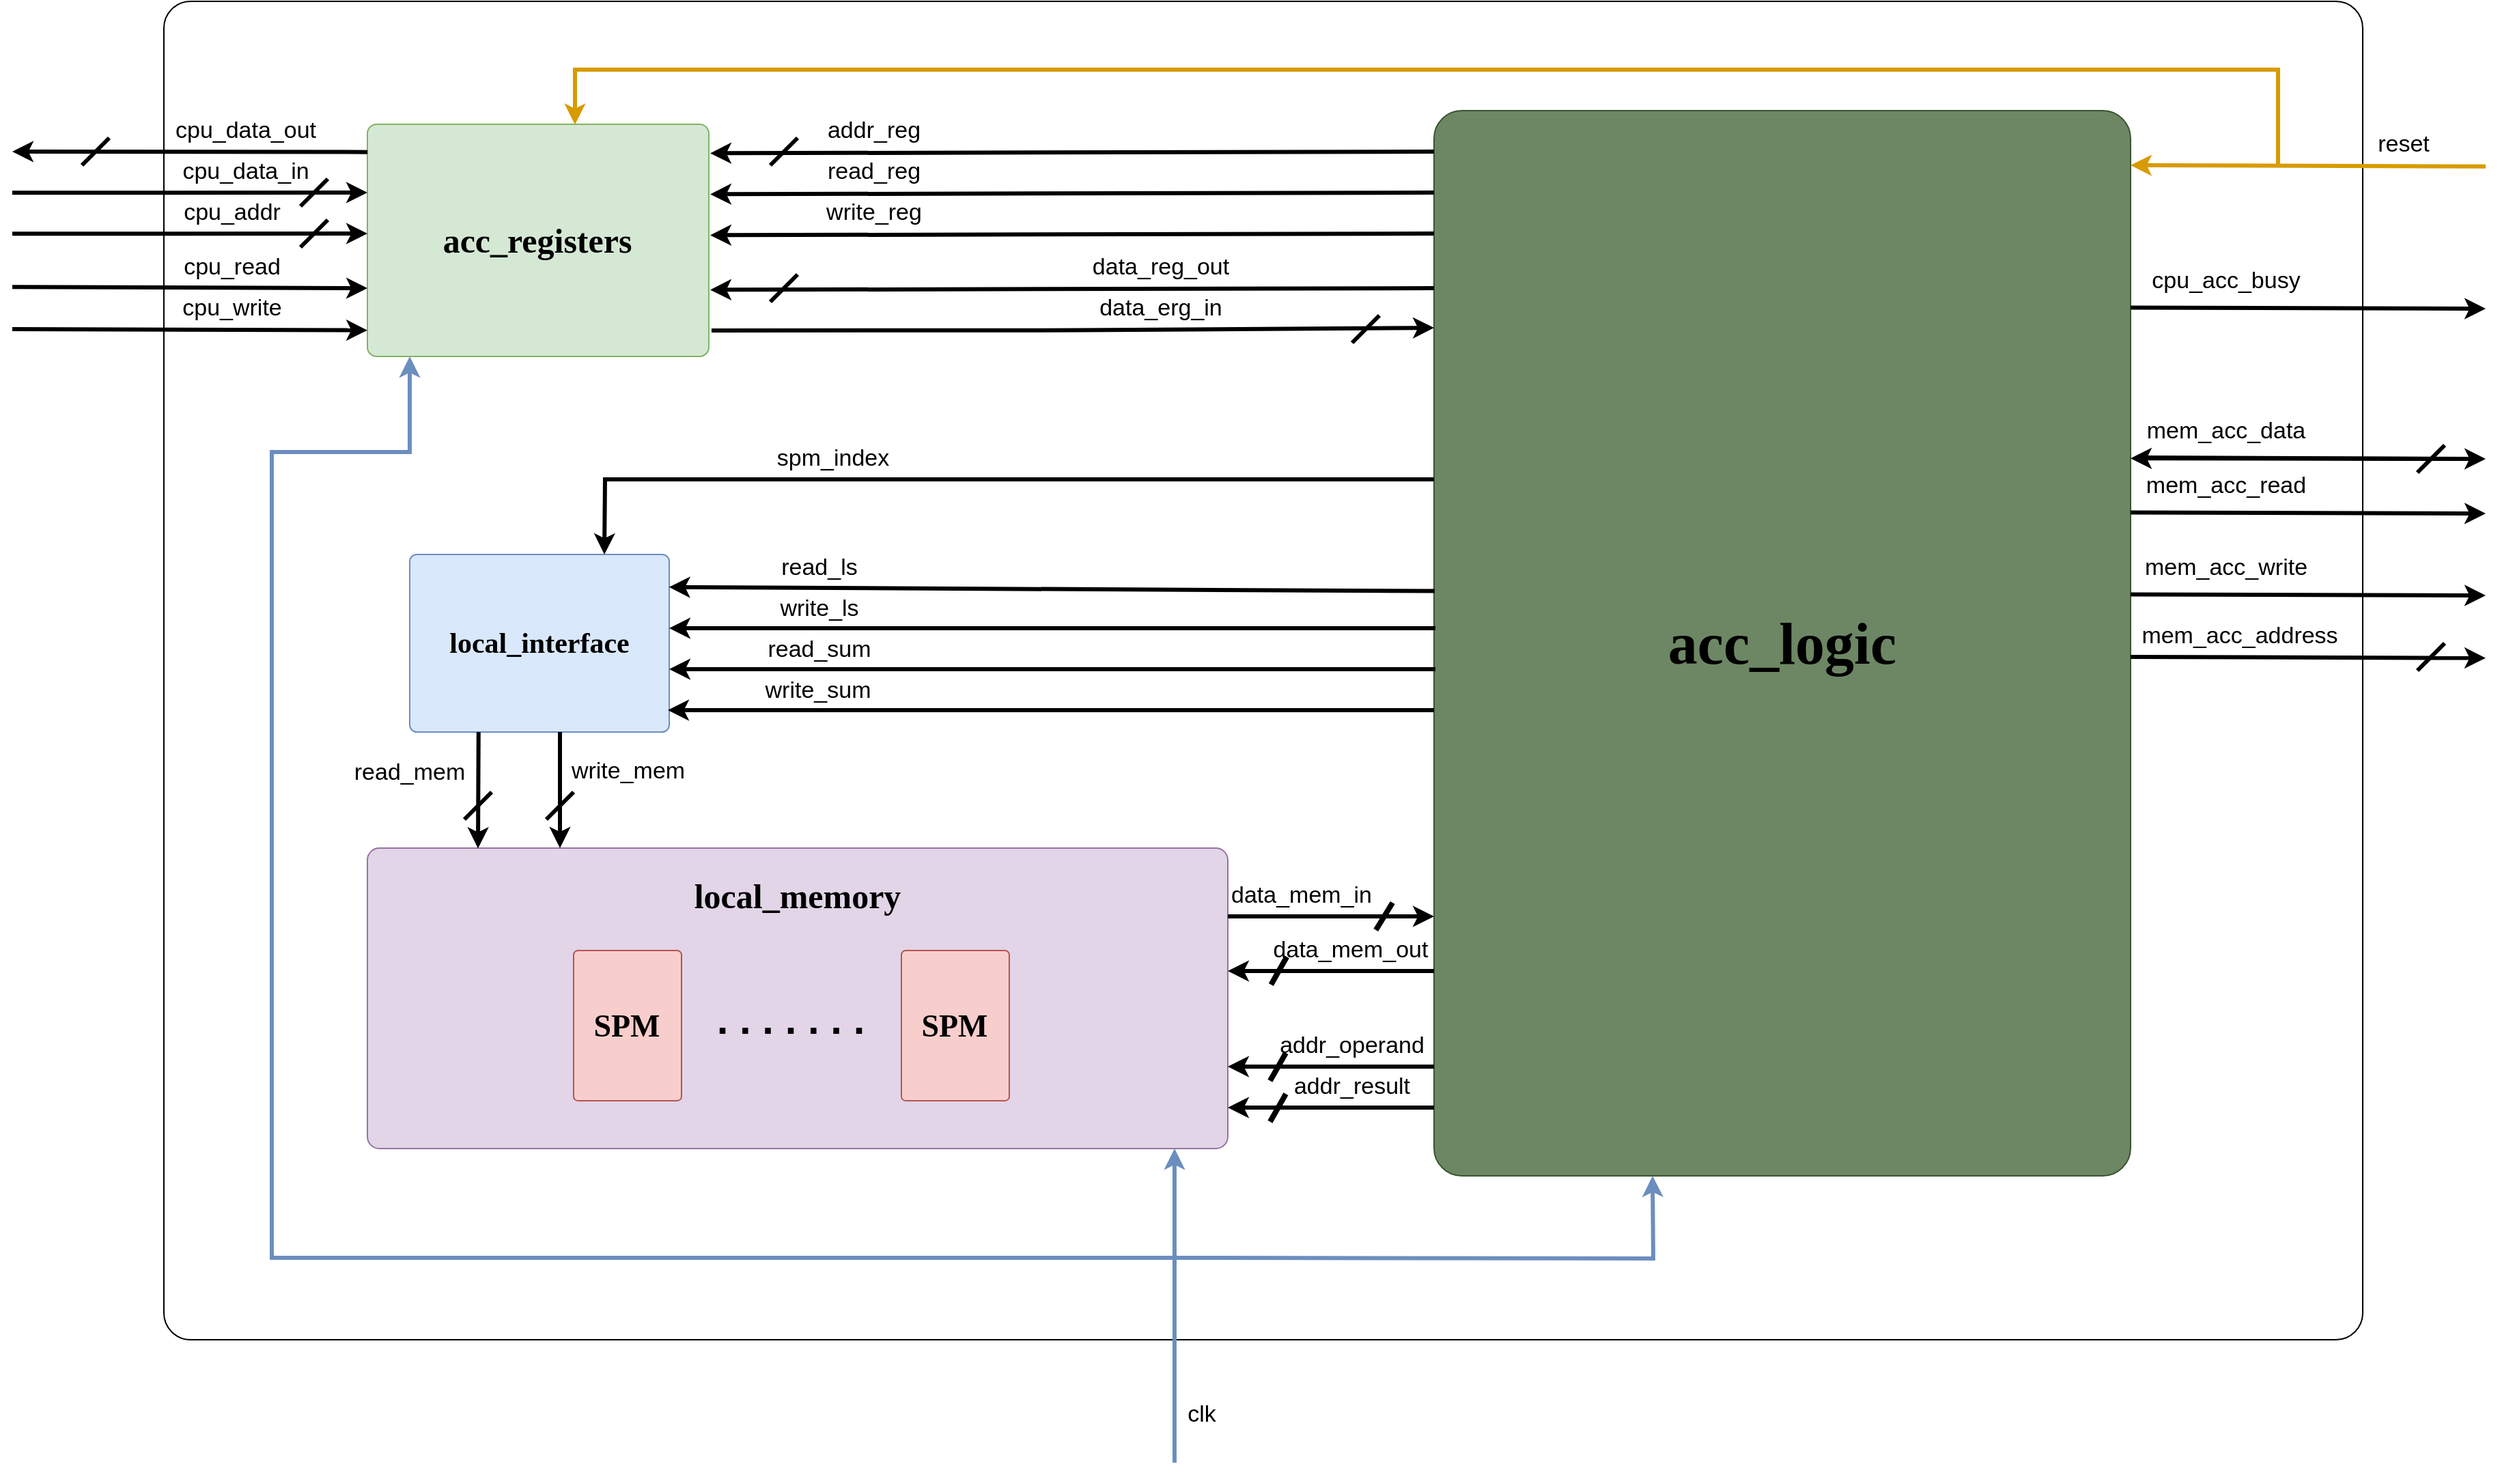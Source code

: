 <mxfile version="24.7.5">
  <diagram name="Pagina-1" id="HldAglD9Ahe3w6UUFiGU">
    <mxGraphModel dx="3033" dy="1168" grid="1" gridSize="10" guides="1" tooltips="1" connect="1" arrows="1" fold="1" page="1" pageScale="1" pageWidth="827" pageHeight="1169" math="0" shadow="0">
      <root>
        <mxCell id="0" />
        <mxCell id="1" parent="0" />
        <mxCell id="dFdDfgzrjhkuxDkilc9s-1" value="" style="rounded=1;whiteSpace=wrap;html=1;arcSize=2;" vertex="1" parent="1">
          <mxGeometry x="-50" y="20" width="1610" height="980" as="geometry" />
        </mxCell>
        <mxCell id="dFdDfgzrjhkuxDkilc9s-5" value="" style="group;fontSize=17;" vertex="1" connectable="0" parent="1">
          <mxGeometry x="99" y="110" width="250" height="170" as="geometry" />
        </mxCell>
        <mxCell id="dFdDfgzrjhkuxDkilc9s-2" value="" style="rounded=1;whiteSpace=wrap;html=1;arcSize=4;fillColor=#d5e8d4;strokeColor=#82b366;" vertex="1" parent="dFdDfgzrjhkuxDkilc9s-5">
          <mxGeometry width="250" height="170" as="geometry" />
        </mxCell>
        <mxCell id="dFdDfgzrjhkuxDkilc9s-4" value="acc_registers" style="text;html=1;align=center;verticalAlign=middle;whiteSpace=wrap;rounded=0;fontFamily=Verdana;fontStyle=1;fontSize=25;" vertex="1" parent="dFdDfgzrjhkuxDkilc9s-5">
          <mxGeometry x="80.469" y="68.919" width="89.062" height="32.162" as="geometry" />
        </mxCell>
        <mxCell id="dFdDfgzrjhkuxDkilc9s-6" value="" style="group" vertex="1" connectable="0" parent="1">
          <mxGeometry x="99" y="680" width="630" height="180" as="geometry" />
        </mxCell>
        <mxCell id="dFdDfgzrjhkuxDkilc9s-7" value="" style="rounded=1;whiteSpace=wrap;html=1;arcSize=4;fillColor=#e1d5e7;strokeColor=#9673a6;" vertex="1" parent="dFdDfgzrjhkuxDkilc9s-6">
          <mxGeometry y="-40" width="630" height="220" as="geometry" />
        </mxCell>
        <mxCell id="dFdDfgzrjhkuxDkilc9s-8" value="&lt;font style=&quot;font-size: 25px;&quot;&gt;local_memory&lt;/font&gt;" style="text;html=1;align=center;verticalAlign=middle;whiteSpace=wrap;rounded=0;fontFamily=Verdana;fontStyle=1;fontSize=19;" vertex="1" parent="dFdDfgzrjhkuxDkilc9s-6">
          <mxGeometry x="202.78" y="-20" width="224.44" height="30" as="geometry" />
        </mxCell>
        <mxCell id="dFdDfgzrjhkuxDkilc9s-16" value="" style="group" vertex="1" connectable="0" parent="dFdDfgzrjhkuxDkilc9s-6">
          <mxGeometry x="151" y="35" width="79" height="110" as="geometry" />
        </mxCell>
        <mxCell id="dFdDfgzrjhkuxDkilc9s-17" value="" style="rounded=1;whiteSpace=wrap;html=1;arcSize=4;fillColor=#f8cecc;strokeColor=#b85450;" vertex="1" parent="dFdDfgzrjhkuxDkilc9s-16">
          <mxGeometry width="79.0" height="110" as="geometry" />
        </mxCell>
        <mxCell id="dFdDfgzrjhkuxDkilc9s-18" value="&lt;font style=&quot;font-size: 23px;&quot;&gt;SPM&lt;/font&gt;" style="text;html=1;align=center;verticalAlign=middle;whiteSpace=wrap;rounded=0;fontFamily=Verdana;fontStyle=1;fontSize=19;" vertex="1" parent="dFdDfgzrjhkuxDkilc9s-16">
          <mxGeometry x="25.428" y="44.595" width="28.144" height="20.811" as="geometry" />
        </mxCell>
        <mxCell id="dFdDfgzrjhkuxDkilc9s-35" value="" style="group" vertex="1" connectable="0" parent="dFdDfgzrjhkuxDkilc9s-6">
          <mxGeometry x="391" y="35" width="79" height="110" as="geometry" />
        </mxCell>
        <mxCell id="dFdDfgzrjhkuxDkilc9s-36" value="" style="rounded=1;whiteSpace=wrap;html=1;arcSize=4;fillColor=#f8cecc;strokeColor=#b85450;" vertex="1" parent="dFdDfgzrjhkuxDkilc9s-35">
          <mxGeometry width="79.0" height="110" as="geometry" />
        </mxCell>
        <mxCell id="dFdDfgzrjhkuxDkilc9s-37" value="&lt;font style=&quot;font-size: 23px;&quot;&gt;SPM&lt;/font&gt;" style="text;html=1;align=center;verticalAlign=middle;whiteSpace=wrap;rounded=0;fontFamily=Verdana;fontStyle=1;fontSize=19;" vertex="1" parent="dFdDfgzrjhkuxDkilc9s-35">
          <mxGeometry x="25.428" y="44.595" width="28.144" height="20.811" as="geometry" />
        </mxCell>
        <mxCell id="dFdDfgzrjhkuxDkilc9s-38" value=". . . . . . ." style="text;html=1;align=center;verticalAlign=middle;whiteSpace=wrap;rounded=0;fontSize=30;fontStyle=1" vertex="1" parent="dFdDfgzrjhkuxDkilc9s-6">
          <mxGeometry x="240" y="70" width="140" height="30" as="geometry" />
        </mxCell>
        <mxCell id="dFdDfgzrjhkuxDkilc9s-9" value="" style="group" vertex="1" connectable="0" parent="1">
          <mxGeometry x="130" y="425" width="190" height="130" as="geometry" />
        </mxCell>
        <mxCell id="dFdDfgzrjhkuxDkilc9s-10" value="" style="rounded=1;whiteSpace=wrap;html=1;arcSize=4;fillColor=#dae8fc;strokeColor=#6c8ebf;" vertex="1" parent="dFdDfgzrjhkuxDkilc9s-9">
          <mxGeometry width="190" height="130" as="geometry" />
        </mxCell>
        <mxCell id="dFdDfgzrjhkuxDkilc9s-11" value="&lt;font style=&quot;font-size: 21px;&quot;&gt;local_interface&lt;/font&gt;" style="text;html=1;align=center;verticalAlign=middle;whiteSpace=wrap;rounded=0;fontFamily=Verdana;fontStyle=1;fontSize=21;" vertex="1" parent="dFdDfgzrjhkuxDkilc9s-9">
          <mxGeometry x="61.156" y="52.703" width="67.688" height="24.595" as="geometry" />
        </mxCell>
        <mxCell id="dFdDfgzrjhkuxDkilc9s-12" value="" style="group" vertex="1" connectable="0" parent="1">
          <mxGeometry x="880" y="100" width="510" height="780" as="geometry" />
        </mxCell>
        <mxCell id="dFdDfgzrjhkuxDkilc9s-13" value="" style="rounded=1;whiteSpace=wrap;html=1;arcSize=4;fillColor=#6d8764;strokeColor=#3A5431;fontColor=#ffffff;" vertex="1" parent="dFdDfgzrjhkuxDkilc9s-12">
          <mxGeometry width="510" height="780.0" as="geometry" />
        </mxCell>
        <mxCell id="dFdDfgzrjhkuxDkilc9s-14" value="&lt;font style=&quot;font-size: 43px;&quot;&gt;acc_logic&lt;/font&gt;" style="text;html=1;align=center;verticalAlign=middle;whiteSpace=wrap;rounded=0;fontFamily=Verdana;fontStyle=1;fontSize=19;" vertex="1" parent="dFdDfgzrjhkuxDkilc9s-12">
          <mxGeometry x="164.156" y="316.216" width="181.688" height="147.568" as="geometry" />
        </mxCell>
        <mxCell id="dFdDfgzrjhkuxDkilc9s-45" value="" style="group" vertex="1" connectable="0" parent="1">
          <mxGeometry x="800" y="680" width="80" height="20" as="geometry" />
        </mxCell>
        <mxCell id="dFdDfgzrjhkuxDkilc9s-43" value="" style="group" vertex="1" connectable="0" parent="dFdDfgzrjhkuxDkilc9s-45">
          <mxGeometry width="49.659" height="20" as="geometry" />
        </mxCell>
        <mxCell id="dFdDfgzrjhkuxDkilc9s-41" value="" style="endArrow=none;html=1;rounded=0;strokeWidth=4;" edge="1" parent="dFdDfgzrjhkuxDkilc9s-43">
          <mxGeometry width="50" height="50" relative="1" as="geometry">
            <mxPoint x="37.398" y="20" as="sourcePoint" />
            <mxPoint x="49.659" as="targetPoint" />
            <Array as="points">
              <mxPoint x="43.528" y="10" />
            </Array>
          </mxGeometry>
        </mxCell>
        <mxCell id="dFdDfgzrjhkuxDkilc9s-53" value="" style="group;strokeWidth=0;fontSize=15;" vertex="1" connectable="0" parent="1">
          <mxGeometry x="718.21" y="709.59" width="130.49" height="50.41" as="geometry" />
        </mxCell>
        <mxCell id="dFdDfgzrjhkuxDkilc9s-46" value="" style="group;strokeWidth=3;" vertex="1" connectable="0" parent="dFdDfgzrjhkuxDkilc9s-53">
          <mxGeometry x="-7.7" y="10" width="75.25" height="20.41" as="geometry" />
        </mxCell>
        <mxCell id="dFdDfgzrjhkuxDkilc9s-47" value="" style="group" vertex="1" connectable="0" parent="dFdDfgzrjhkuxDkilc9s-46">
          <mxGeometry x="14.993" width="46.71" height="20.41" as="geometry" />
        </mxCell>
        <mxCell id="dFdDfgzrjhkuxDkilc9s-48" value="" style="endArrow=none;html=1;rounded=0;strokeWidth=4;" edge="1" parent="dFdDfgzrjhkuxDkilc9s-47">
          <mxGeometry width="50" height="50" relative="1" as="geometry">
            <mxPoint x="35.177" y="20.41" as="sourcePoint" />
            <mxPoint x="46.71" as="targetPoint" />
            <Array as="points">
              <mxPoint x="40.944" y="10.205" />
            </Array>
          </mxGeometry>
        </mxCell>
        <mxCell id="dFdDfgzrjhkuxDkilc9s-52" value="data_mem_out" style="text;html=1;align=center;verticalAlign=middle;whiteSpace=wrap;rounded=0;fontSize=17;" vertex="1" parent="dFdDfgzrjhkuxDkilc9s-53">
          <mxGeometry x="70.49" y="-9.59" width="60" height="30" as="geometry" />
        </mxCell>
        <mxCell id="dFdDfgzrjhkuxDkilc9s-39" style="edgeStyle=orthogonalEdgeStyle;rounded=0;orthogonalLoop=1;jettySize=auto;html=1;fontSize=11;strokeWidth=3;" edge="1" parent="1">
          <mxGeometry relative="1" as="geometry">
            <mxPoint x="729" y="690" as="sourcePoint" />
            <mxPoint x="880" y="690" as="targetPoint" />
            <Array as="points">
              <mxPoint x="729" y="690" />
            </Array>
          </mxGeometry>
        </mxCell>
        <mxCell id="dFdDfgzrjhkuxDkilc9s-55" value="data_mem_in" style="text;html=1;align=center;verticalAlign=middle;whiteSpace=wrap;rounded=0;fontSize=17;" vertex="1" parent="1">
          <mxGeometry x="753.45" y="660" width="60" height="30" as="geometry" />
        </mxCell>
        <mxCell id="dFdDfgzrjhkuxDkilc9s-57" value="" style="group;strokeWidth=3;" vertex="1" connectable="0" parent="1">
          <mxGeometry x="709.79" y="790" width="75.25" height="20.41" as="geometry" />
        </mxCell>
        <mxCell id="dFdDfgzrjhkuxDkilc9s-58" value="" style="group" vertex="1" connectable="0" parent="dFdDfgzrjhkuxDkilc9s-57">
          <mxGeometry x="14.993" width="46.71" height="20.41" as="geometry" />
        </mxCell>
        <mxCell id="dFdDfgzrjhkuxDkilc9s-59" value="" style="endArrow=none;html=1;rounded=0;strokeWidth=4;" edge="1" parent="dFdDfgzrjhkuxDkilc9s-58">
          <mxGeometry width="50" height="50" relative="1" as="geometry">
            <mxPoint x="35.177" y="20.41" as="sourcePoint" />
            <mxPoint x="46.71" as="targetPoint" />
            <Array as="points">
              <mxPoint x="40.944" y="10.205" />
            </Array>
          </mxGeometry>
        </mxCell>
        <mxCell id="dFdDfgzrjhkuxDkilc9s-60" value="" style="endArrow=classic;html=1;rounded=0;exitX=0;exitY=0.825;exitDx=0;exitDy=0;exitPerimeter=0;entryX=1;entryY=0.5;entryDx=0;entryDy=0;strokeWidth=3;" edge="1" parent="1">
          <mxGeometry width="50" height="50" relative="1" as="geometry">
            <mxPoint x="880" y="800" as="sourcePoint" />
            <mxPoint x="729" y="800" as="targetPoint" />
          </mxGeometry>
        </mxCell>
        <mxCell id="dFdDfgzrjhkuxDkilc9s-61" value="addr_operand" style="text;html=1;align=center;verticalAlign=middle;whiteSpace=wrap;rounded=0;fontSize=17;" vertex="1" parent="1">
          <mxGeometry x="789.79" y="770" width="60" height="30" as="geometry" />
        </mxCell>
        <mxCell id="dFdDfgzrjhkuxDkilc9s-62" value="" style="group;strokeWidth=3;" vertex="1" connectable="0" parent="1">
          <mxGeometry x="709.79" y="820" width="75.25" height="20.41" as="geometry" />
        </mxCell>
        <mxCell id="dFdDfgzrjhkuxDkilc9s-63" value="" style="group" vertex="1" connectable="0" parent="dFdDfgzrjhkuxDkilc9s-62">
          <mxGeometry x="14.993" width="46.71" height="20.41" as="geometry" />
        </mxCell>
        <mxCell id="dFdDfgzrjhkuxDkilc9s-64" value="" style="endArrow=none;html=1;rounded=0;strokeWidth=4;" edge="1" parent="dFdDfgzrjhkuxDkilc9s-63">
          <mxGeometry width="50" height="50" relative="1" as="geometry">
            <mxPoint x="35.177" y="20.41" as="sourcePoint" />
            <mxPoint x="46.71" as="targetPoint" />
            <Array as="points">
              <mxPoint x="40.944" y="10.205" />
            </Array>
          </mxGeometry>
        </mxCell>
        <mxCell id="dFdDfgzrjhkuxDkilc9s-65" value="" style="endArrow=classic;html=1;rounded=0;exitX=0;exitY=0.825;exitDx=0;exitDy=0;exitPerimeter=0;entryX=1;entryY=0.5;entryDx=0;entryDy=0;strokeWidth=3;" edge="1" parent="1">
          <mxGeometry width="50" height="50" relative="1" as="geometry">
            <mxPoint x="880" y="830" as="sourcePoint" />
            <mxPoint x="729" y="830" as="targetPoint" />
          </mxGeometry>
        </mxCell>
        <mxCell id="dFdDfgzrjhkuxDkilc9s-66" value="addr_result" style="text;html=1;align=center;verticalAlign=middle;whiteSpace=wrap;rounded=0;fontSize=17;" vertex="1" parent="1">
          <mxGeometry x="789.79" y="800" width="60" height="30" as="geometry" />
        </mxCell>
        <mxCell id="dFdDfgzrjhkuxDkilc9s-51" value="" style="endArrow=classic;html=1;rounded=0;exitX=0;exitY=0.825;exitDx=0;exitDy=0;exitPerimeter=0;entryX=1;entryY=0.5;entryDx=0;entryDy=0;strokeWidth=3;" edge="1" parent="1">
          <mxGeometry width="50" height="50" relative="1" as="geometry">
            <mxPoint x="880" y="730.0" as="sourcePoint" />
            <mxPoint x="729" y="730" as="targetPoint" />
          </mxGeometry>
        </mxCell>
        <mxCell id="dFdDfgzrjhkuxDkilc9s-67" value="" style="endArrow=classic;html=1;rounded=0;exitX=-0.001;exitY=0.115;exitDx=0;exitDy=0;exitPerimeter=0;entryX=0.998;entryY=0.34;entryDx=0;entryDy=0;entryPerimeter=0;strokeWidth=3;" edge="1" parent="1">
          <mxGeometry width="50" height="50" relative="1" as="geometry">
            <mxPoint x="879.99" y="230.0" as="sourcePoint" />
            <mxPoint x="350.0" y="231.2" as="targetPoint" />
          </mxGeometry>
        </mxCell>
        <mxCell id="dFdDfgzrjhkuxDkilc9s-68" value="" style="endArrow=classic;html=1;rounded=0;exitX=1.004;exitY=0.448;exitDx=0;exitDy=0;exitPerimeter=0;entryX=0;entryY=0.136;entryDx=0;entryDy=0;entryPerimeter=0;strokeWidth=3;" edge="1" parent="1">
          <mxGeometry width="50" height="50" relative="1" as="geometry">
            <mxPoint x="351" y="260.96" as="sourcePoint" />
            <mxPoint x="880" y="259.04" as="targetPoint" />
            <Array as="points">
              <mxPoint x="620" y="260.8" />
            </Array>
          </mxGeometry>
        </mxCell>
        <mxCell id="dFdDfgzrjhkuxDkilc9s-69" value="" style="endArrow=none;html=1;rounded=0;strokeWidth=3;" edge="1" parent="1">
          <mxGeometry width="50" height="50" relative="1" as="geometry">
            <mxPoint x="393.99" y="240" as="sourcePoint" />
            <mxPoint x="413.99" y="220" as="targetPoint" />
          </mxGeometry>
        </mxCell>
        <mxCell id="dFdDfgzrjhkuxDkilc9s-70" value="" style="endArrow=none;html=1;rounded=0;strokeWidth=3;" edge="1" parent="1">
          <mxGeometry width="50" height="50" relative="1" as="geometry">
            <mxPoint x="820" y="270" as="sourcePoint" />
            <mxPoint x="840" y="250" as="targetPoint" />
          </mxGeometry>
        </mxCell>
        <mxCell id="dFdDfgzrjhkuxDkilc9s-73" value="" style="endArrow=classic;html=1;rounded=0;exitX=-0.001;exitY=0.115;exitDx=0;exitDy=0;exitPerimeter=0;entryX=0.998;entryY=0.34;entryDx=0;entryDy=0;entryPerimeter=0;strokeWidth=3;" edge="1" parent="1">
          <mxGeometry width="50" height="50" relative="1" as="geometry">
            <mxPoint x="879.99" y="130.0" as="sourcePoint" />
            <mxPoint x="350.0" y="131.2" as="targetPoint" />
          </mxGeometry>
        </mxCell>
        <mxCell id="dFdDfgzrjhkuxDkilc9s-74" value="" style="endArrow=none;html=1;rounded=0;strokeWidth=3;" edge="1" parent="1">
          <mxGeometry width="50" height="50" relative="1" as="geometry">
            <mxPoint x="393.99" y="140" as="sourcePoint" />
            <mxPoint x="413.99" y="120" as="targetPoint" />
          </mxGeometry>
        </mxCell>
        <mxCell id="dFdDfgzrjhkuxDkilc9s-75" value="" style="endArrow=classic;html=1;rounded=0;exitX=-0.001;exitY=0.115;exitDx=0;exitDy=0;exitPerimeter=0;entryX=0.998;entryY=0.34;entryDx=0;entryDy=0;entryPerimeter=0;strokeWidth=3;" edge="1" parent="1">
          <mxGeometry width="50" height="50" relative="1" as="geometry">
            <mxPoint x="880" y="160.0" as="sourcePoint" />
            <mxPoint x="350.01" y="161.2" as="targetPoint" />
          </mxGeometry>
        </mxCell>
        <mxCell id="dFdDfgzrjhkuxDkilc9s-76" value="" style="endArrow=classic;html=1;rounded=0;exitX=-0.001;exitY=0.115;exitDx=0;exitDy=0;exitPerimeter=0;entryX=0.998;entryY=0.34;entryDx=0;entryDy=0;entryPerimeter=0;strokeWidth=3;" edge="1" parent="1">
          <mxGeometry width="50" height="50" relative="1" as="geometry">
            <mxPoint x="879.99" y="190.0" as="sourcePoint" />
            <mxPoint x="350.0" y="191.2" as="targetPoint" />
          </mxGeometry>
        </mxCell>
        <mxCell id="dFdDfgzrjhkuxDkilc9s-77" value="addr_reg" style="text;html=1;align=center;verticalAlign=middle;whiteSpace=wrap;rounded=0;fontSize=17;" vertex="1" parent="1">
          <mxGeometry x="440.0" y="100" width="60" height="30" as="geometry" />
        </mxCell>
        <mxCell id="dFdDfgzrjhkuxDkilc9s-78" value="read_reg" style="text;html=1;align=center;verticalAlign=middle;whiteSpace=wrap;rounded=0;fontSize=17;" vertex="1" parent="1">
          <mxGeometry x="440.0" y="130" width="60" height="30" as="geometry" />
        </mxCell>
        <mxCell id="dFdDfgzrjhkuxDkilc9s-79" value="write_reg" style="text;html=1;align=center;verticalAlign=middle;whiteSpace=wrap;rounded=0;fontSize=17;" vertex="1" parent="1">
          <mxGeometry x="440.0" y="160" width="60" height="30" as="geometry" />
        </mxCell>
        <mxCell id="dFdDfgzrjhkuxDkilc9s-80" value="data_reg_out" style="text;html=1;align=center;verticalAlign=middle;whiteSpace=wrap;rounded=0;fontSize=17;" vertex="1" parent="1">
          <mxGeometry x="649.79" y="200" width="60" height="30" as="geometry" />
        </mxCell>
        <mxCell id="dFdDfgzrjhkuxDkilc9s-81" value="data_erg_in" style="text;html=1;align=center;verticalAlign=middle;whiteSpace=wrap;rounded=0;fontSize=17;" vertex="1" parent="1">
          <mxGeometry x="649.79" y="230" width="60" height="30" as="geometry" />
        </mxCell>
        <mxCell id="dFdDfgzrjhkuxDkilc9s-82" value="" style="endArrow=classic;html=1;rounded=0;exitX=-0.003;exitY=0.439;exitDx=0;exitDy=0;exitPerimeter=0;strokeWidth=3;entryX=0.75;entryY=0;entryDx=0;entryDy=0;" edge="1" parent="1" target="dFdDfgzrjhkuxDkilc9s-10">
          <mxGeometry width="50" height="50" relative="1" as="geometry">
            <mxPoint x="880.0" y="370.0" as="sourcePoint" />
            <mxPoint x="320" y="373.34" as="targetPoint" />
            <Array as="points">
              <mxPoint x="273" y="370" />
            </Array>
          </mxGeometry>
        </mxCell>
        <mxCell id="dFdDfgzrjhkuxDkilc9s-83" value="spm_index" style="text;html=1;align=center;verticalAlign=middle;whiteSpace=wrap;rounded=0;fontSize=17;" vertex="1" parent="1">
          <mxGeometry x="410.0" y="340" width="60" height="30" as="geometry" />
        </mxCell>
        <mxCell id="dFdDfgzrjhkuxDkilc9s-84" value="" style="endArrow=classic;html=1;rounded=0;entryX=0.999;entryY=0.184;entryDx=0;entryDy=0;entryPerimeter=0;strokeWidth=3;exitX=0.001;exitY=0.451;exitDx=0;exitDy=0;exitPerimeter=0;" edge="1" parent="1" source="dFdDfgzrjhkuxDkilc9s-13" target="dFdDfgzrjhkuxDkilc9s-10">
          <mxGeometry width="50" height="50" relative="1" as="geometry">
            <mxPoint x="880" y="440" as="sourcePoint" />
            <mxPoint x="620" y="470" as="targetPoint" />
          </mxGeometry>
        </mxCell>
        <mxCell id="dFdDfgzrjhkuxDkilc9s-85" value="read_ls" style="text;html=1;align=center;verticalAlign=middle;whiteSpace=wrap;rounded=0;fontSize=17;" vertex="1" parent="1">
          <mxGeometry x="400.0" y="420" width="60" height="30" as="geometry" />
        </mxCell>
        <mxCell id="dFdDfgzrjhkuxDkilc9s-86" value="" style="endArrow=classic;html=1;rounded=0;entryX=0.999;entryY=0.184;entryDx=0;entryDy=0;entryPerimeter=0;strokeWidth=3;exitX=0.001;exitY=0.451;exitDx=0;exitDy=0;exitPerimeter=0;" edge="1" parent="1">
          <mxGeometry width="50" height="50" relative="1" as="geometry">
            <mxPoint x="881" y="479" as="sourcePoint" />
            <mxPoint x="320" y="479" as="targetPoint" />
          </mxGeometry>
        </mxCell>
        <mxCell id="dFdDfgzrjhkuxDkilc9s-87" value="write_ls" style="text;html=1;align=center;verticalAlign=middle;whiteSpace=wrap;rounded=0;fontSize=17;" vertex="1" parent="1">
          <mxGeometry x="400.0" y="450" width="60" height="30" as="geometry" />
        </mxCell>
        <mxCell id="dFdDfgzrjhkuxDkilc9s-88" value="" style="endArrow=classic;html=1;rounded=0;entryX=0.999;entryY=0.184;entryDx=0;entryDy=0;entryPerimeter=0;strokeWidth=3;exitX=0.001;exitY=0.451;exitDx=0;exitDy=0;exitPerimeter=0;" edge="1" parent="1">
          <mxGeometry width="50" height="50" relative="1" as="geometry">
            <mxPoint x="881" y="509" as="sourcePoint" />
            <mxPoint x="320" y="509" as="targetPoint" />
          </mxGeometry>
        </mxCell>
        <mxCell id="dFdDfgzrjhkuxDkilc9s-89" value="read_sum" style="text;html=1;align=center;verticalAlign=middle;whiteSpace=wrap;rounded=0;fontSize=17;" vertex="1" parent="1">
          <mxGeometry x="400.0" y="480" width="60" height="30" as="geometry" />
        </mxCell>
        <mxCell id="dFdDfgzrjhkuxDkilc9s-90" value="" style="endArrow=classic;html=1;rounded=0;entryX=0.999;entryY=0.184;entryDx=0;entryDy=0;entryPerimeter=0;strokeWidth=3;exitX=0.001;exitY=0.451;exitDx=0;exitDy=0;exitPerimeter=0;" edge="1" parent="1">
          <mxGeometry width="50" height="50" relative="1" as="geometry">
            <mxPoint x="880" y="539" as="sourcePoint" />
            <mxPoint x="319" y="539" as="targetPoint" />
          </mxGeometry>
        </mxCell>
        <mxCell id="dFdDfgzrjhkuxDkilc9s-91" value="write_sum" style="text;html=1;align=center;verticalAlign=middle;whiteSpace=wrap;rounded=0;fontSize=17;" vertex="1" parent="1">
          <mxGeometry x="399.0" y="510" width="60" height="30" as="geometry" />
        </mxCell>
        <mxCell id="dFdDfgzrjhkuxDkilc9s-92" value="" style="endArrow=classic;html=1;rounded=0;exitX=0.25;exitY=1;exitDx=0;exitDy=0;entryX=0.124;entryY=0.001;entryDx=0;entryDy=0;entryPerimeter=0;strokeWidth=3;" edge="1" parent="1">
          <mxGeometry width="50" height="50" relative="1" as="geometry">
            <mxPoint x="180.38" y="555" as="sourcePoint" />
            <mxPoint x="180" y="640.22" as="targetPoint" />
          </mxGeometry>
        </mxCell>
        <mxCell id="dFdDfgzrjhkuxDkilc9s-93" value="" style="endArrow=classic;html=1;rounded=0;exitX=0.25;exitY=1;exitDx=0;exitDy=0;entryX=0.124;entryY=0.001;entryDx=0;entryDy=0;entryPerimeter=0;strokeWidth=3;" edge="1" parent="1">
          <mxGeometry width="50" height="50" relative="1" as="geometry">
            <mxPoint x="240" y="555" as="sourcePoint" />
            <mxPoint x="240" y="640" as="targetPoint" />
          </mxGeometry>
        </mxCell>
        <mxCell id="dFdDfgzrjhkuxDkilc9s-95" value="write_mem" style="text;html=1;align=center;verticalAlign=middle;whiteSpace=wrap;rounded=0;fontSize=17;" vertex="1" parent="1">
          <mxGeometry x="260.0" y="569" width="60" height="30" as="geometry" />
        </mxCell>
        <mxCell id="dFdDfgzrjhkuxDkilc9s-97" value="" style="endArrow=none;html=1;rounded=0;strokeWidth=3;" edge="1" parent="1">
          <mxGeometry width="50" height="50" relative="1" as="geometry">
            <mxPoint x="170" y="619" as="sourcePoint" />
            <mxPoint x="190" y="599" as="targetPoint" />
          </mxGeometry>
        </mxCell>
        <mxCell id="dFdDfgzrjhkuxDkilc9s-98" value="" style="endArrow=none;html=1;rounded=0;strokeWidth=3;" edge="1" parent="1">
          <mxGeometry width="50" height="50" relative="1" as="geometry">
            <mxPoint x="230" y="619" as="sourcePoint" />
            <mxPoint x="250" y="599" as="targetPoint" />
          </mxGeometry>
        </mxCell>
        <mxCell id="dFdDfgzrjhkuxDkilc9s-101" style="edgeStyle=none;rounded=0;orthogonalLoop=1;jettySize=auto;html=1;exitX=0;exitY=0.25;exitDx=0;exitDy=0;strokeWidth=3;" edge="1" parent="1">
          <mxGeometry relative="1" as="geometry">
            <mxPoint x="99" y="260.83" as="targetPoint" />
            <mxPoint x="-161" y="260.002" as="sourcePoint" />
          </mxGeometry>
        </mxCell>
        <mxCell id="dFdDfgzrjhkuxDkilc9s-102" style="edgeStyle=none;rounded=0;orthogonalLoop=1;jettySize=auto;html=1;exitX=0;exitY=0.25;exitDx=0;exitDy=0;strokeWidth=3;" edge="1" parent="1">
          <mxGeometry relative="1" as="geometry">
            <mxPoint x="99" y="230" as="targetPoint" />
            <mxPoint x="-161" y="229.172" as="sourcePoint" />
          </mxGeometry>
        </mxCell>
        <mxCell id="dFdDfgzrjhkuxDkilc9s-104" style="edgeStyle=none;rounded=0;orthogonalLoop=1;jettySize=auto;html=1;exitX=0;exitY=0.25;exitDx=0;exitDy=0;strokeWidth=3;entryX=0;entryY=0.25;entryDx=0;entryDy=0;" edge="1" parent="1">
          <mxGeometry relative="1" as="geometry">
            <mxPoint x="99" y="160" as="targetPoint" />
            <mxPoint x="-161" y="160.172" as="sourcePoint" />
          </mxGeometry>
        </mxCell>
        <mxCell id="dFdDfgzrjhkuxDkilc9s-105" value="" style="endArrow=none;html=1;rounded=0;strokeWidth=3;" edge="1" parent="1">
          <mxGeometry width="50" height="50" relative="1" as="geometry">
            <mxPoint x="-110" y="140" as="sourcePoint" />
            <mxPoint x="-90" y="120" as="targetPoint" />
          </mxGeometry>
        </mxCell>
        <mxCell id="dFdDfgzrjhkuxDkilc9s-106" value="" style="endArrow=none;html=1;rounded=0;strokeWidth=3;" edge="1" parent="1">
          <mxGeometry width="50" height="50" relative="1" as="geometry">
            <mxPoint x="50" y="170" as="sourcePoint" />
            <mxPoint x="70" y="150" as="targetPoint" />
          </mxGeometry>
        </mxCell>
        <mxCell id="dFdDfgzrjhkuxDkilc9s-100" style="edgeStyle=none;rounded=0;orthogonalLoop=1;jettySize=auto;html=1;exitX=0;exitY=0.25;exitDx=0;exitDy=0;strokeWidth=3;entryX=0;entryY=0.25;entryDx=0;entryDy=0;" edge="1" parent="1">
          <mxGeometry relative="1" as="geometry">
            <mxPoint x="-161" y="130.002" as="targetPoint" />
            <mxPoint x="99" y="130.33" as="sourcePoint" />
          </mxGeometry>
        </mxCell>
        <mxCell id="dFdDfgzrjhkuxDkilc9s-107" style="edgeStyle=none;rounded=0;orthogonalLoop=1;jettySize=auto;html=1;exitX=0;exitY=0.25;exitDx=0;exitDy=0;strokeWidth=3;entryX=0;entryY=0.25;entryDx=0;entryDy=0;" edge="1" parent="1">
          <mxGeometry relative="1" as="geometry">
            <mxPoint x="99" y="190" as="targetPoint" />
            <mxPoint x="-161" y="190.172" as="sourcePoint" />
          </mxGeometry>
        </mxCell>
        <mxCell id="dFdDfgzrjhkuxDkilc9s-108" value="" style="endArrow=none;html=1;rounded=0;strokeWidth=3;" edge="1" parent="1">
          <mxGeometry width="50" height="50" relative="1" as="geometry">
            <mxPoint x="50" y="200" as="sourcePoint" />
            <mxPoint x="70" y="180" as="targetPoint" />
          </mxGeometry>
        </mxCell>
        <mxCell id="dFdDfgzrjhkuxDkilc9s-109" value="cpu_data_out" style="text;html=1;align=center;verticalAlign=middle;whiteSpace=wrap;rounded=0;fontSize=17;" vertex="1" parent="1">
          <mxGeometry x="-20.0" y="100" width="60" height="30" as="geometry" />
        </mxCell>
        <mxCell id="dFdDfgzrjhkuxDkilc9s-110" value="cpu_data_in" style="text;html=1;align=center;verticalAlign=middle;whiteSpace=wrap;rounded=0;fontSize=17;" vertex="1" parent="1">
          <mxGeometry x="-20.0" y="130" width="60" height="30" as="geometry" />
        </mxCell>
        <mxCell id="dFdDfgzrjhkuxDkilc9s-111" value="cpu_addr" style="text;html=1;align=center;verticalAlign=middle;whiteSpace=wrap;rounded=0;fontSize=17;" vertex="1" parent="1">
          <mxGeometry x="-30.0" y="160" width="60" height="30" as="geometry" />
        </mxCell>
        <mxCell id="dFdDfgzrjhkuxDkilc9s-112" value="cpu_read" style="text;html=1;align=center;verticalAlign=middle;whiteSpace=wrap;rounded=0;fontSize=17;" vertex="1" parent="1">
          <mxGeometry x="-30.0" y="200" width="60" height="30" as="geometry" />
        </mxCell>
        <mxCell id="dFdDfgzrjhkuxDkilc9s-113" value="cpu_write" style="text;html=1;align=center;verticalAlign=middle;whiteSpace=wrap;rounded=0;fontSize=17;" vertex="1" parent="1">
          <mxGeometry x="-30.0" y="230" width="60" height="30" as="geometry" />
        </mxCell>
        <mxCell id="dFdDfgzrjhkuxDkilc9s-114" style="edgeStyle=none;rounded=0;orthogonalLoop=1;jettySize=auto;html=1;exitX=0;exitY=0.25;exitDx=0;exitDy=0;strokeWidth=3;" edge="1" parent="1">
          <mxGeometry relative="1" as="geometry">
            <mxPoint x="1650" y="245.06" as="targetPoint" />
            <mxPoint x="1390" y="244.232" as="sourcePoint" />
          </mxGeometry>
        </mxCell>
        <mxCell id="dFdDfgzrjhkuxDkilc9s-115" value="cpu_acc_busy" style="text;html=1;align=center;verticalAlign=middle;whiteSpace=wrap;rounded=0;fontSize=17;" vertex="1" parent="1">
          <mxGeometry x="1430" y="210" width="60" height="30" as="geometry" />
        </mxCell>
        <mxCell id="dFdDfgzrjhkuxDkilc9s-120" value="" style="group;fontSize=17;" vertex="1" connectable="0" parent="1">
          <mxGeometry x="29" y="280" width="1011" height="810" as="geometry" />
        </mxCell>
        <mxCell id="dFdDfgzrjhkuxDkilc9s-117" value="" style="endArrow=classic;html=1;rounded=0;strokeWidth=3;fillColor=#dae8fc;strokeColor=#6c8ebf;" edge="1" parent="dFdDfgzrjhkuxDkilc9s-120">
          <mxGeometry width="50" height="50" relative="1" as="geometry">
            <mxPoint x="661" y="810" as="sourcePoint" />
            <mxPoint x="661" y="580" as="targetPoint" />
          </mxGeometry>
        </mxCell>
        <mxCell id="dFdDfgzrjhkuxDkilc9s-118" value="" style="endArrow=classic;html=1;rounded=0;strokeWidth=3;edgeStyle=orthogonalEdgeStyle;fillColor=#dae8fc;strokeColor=#6c8ebf;" edge="1" parent="dFdDfgzrjhkuxDkilc9s-120">
          <mxGeometry width="50" height="50" relative="1" as="geometry">
            <mxPoint x="661" y="660" as="sourcePoint" />
            <mxPoint x="1011" y="600" as="targetPoint" />
          </mxGeometry>
        </mxCell>
        <mxCell id="dFdDfgzrjhkuxDkilc9s-119" value="" style="endArrow=classic;html=1;rounded=0;strokeWidth=3;edgeStyle=orthogonalEdgeStyle;fillColor=#dae8fc;strokeColor=#6c8ebf;" edge="1" parent="dFdDfgzrjhkuxDkilc9s-120">
          <mxGeometry width="50" height="50" relative="1" as="geometry">
            <mxPoint x="661" y="662.424" as="sourcePoint" />
            <mxPoint x="101" as="targetPoint" />
            <Array as="points">
              <mxPoint x="661" y="660" />
              <mxPoint y="660" />
              <mxPoint y="70" />
              <mxPoint x="101" y="70" />
            </Array>
          </mxGeometry>
        </mxCell>
        <mxCell id="dFdDfgzrjhkuxDkilc9s-121" value="clk" style="text;html=1;align=center;verticalAlign=middle;whiteSpace=wrap;rounded=0;fontSize=17;" vertex="1" parent="dFdDfgzrjhkuxDkilc9s-120">
          <mxGeometry x="651" y="760" width="60" height="30" as="geometry" />
        </mxCell>
        <mxCell id="dFdDfgzrjhkuxDkilc9s-94" value="read_mem" style="text;html=1;align=center;verticalAlign=middle;whiteSpace=wrap;rounded=0;fontSize=17;" vertex="1" parent="dFdDfgzrjhkuxDkilc9s-120">
          <mxGeometry x="71.0" y="290" width="60" height="30" as="geometry" />
        </mxCell>
        <mxCell id="dFdDfgzrjhkuxDkilc9s-122" style="edgeStyle=none;rounded=0;orthogonalLoop=1;jettySize=auto;html=1;exitX=0;exitY=0.25;exitDx=0;exitDy=0;strokeWidth=3;fillColor=#ffe6cc;strokeColor=#d79b00;" edge="1" parent="1">
          <mxGeometry relative="1" as="geometry">
            <mxPoint x="1390" y="140.002" as="targetPoint" />
            <mxPoint x="1650" y="140.83" as="sourcePoint" />
          </mxGeometry>
        </mxCell>
        <mxCell id="dFdDfgzrjhkuxDkilc9s-123" value="reset" style="text;html=1;align=center;verticalAlign=middle;whiteSpace=wrap;rounded=0;fontSize=17;" vertex="1" parent="1">
          <mxGeometry x="1560" y="110" width="60" height="30" as="geometry" />
        </mxCell>
        <mxCell id="dFdDfgzrjhkuxDkilc9s-124" style="edgeStyle=orthogonalEdgeStyle;rounded=0;orthogonalLoop=1;jettySize=auto;html=1;strokeWidth=3;entryX=0.605;entryY=0.002;entryDx=0;entryDy=0;entryPerimeter=0;fillColor=#ffe6cc;strokeColor=#d79b00;" edge="1" parent="1" target="dFdDfgzrjhkuxDkilc9s-2">
          <mxGeometry relative="1" as="geometry">
            <mxPoint x="250" y="110" as="targetPoint" />
            <mxPoint x="1498" y="140" as="sourcePoint" />
            <Array as="points">
              <mxPoint x="1498" y="70" />
              <mxPoint x="251" y="70" />
              <mxPoint x="251" y="110" />
            </Array>
          </mxGeometry>
        </mxCell>
        <mxCell id="dFdDfgzrjhkuxDkilc9s-126" style="edgeStyle=none;rounded=0;orthogonalLoop=1;jettySize=auto;html=1;strokeWidth=3;" edge="1" parent="1">
          <mxGeometry relative="1" as="geometry">
            <mxPoint x="1650" y="355.06" as="targetPoint" />
            <mxPoint x="1400" y="354" as="sourcePoint" />
          </mxGeometry>
        </mxCell>
        <mxCell id="dFdDfgzrjhkuxDkilc9s-127" value="mem_acc_data" style="text;html=1;align=center;verticalAlign=middle;whiteSpace=wrap;rounded=0;fontSize=17;" vertex="1" parent="1">
          <mxGeometry x="1430" y="320" width="60" height="30" as="geometry" />
        </mxCell>
        <mxCell id="dFdDfgzrjhkuxDkilc9s-128" style="edgeStyle=none;rounded=0;orthogonalLoop=1;jettySize=auto;html=1;exitX=0;exitY=0.25;exitDx=0;exitDy=0;strokeWidth=3;" edge="1" parent="1">
          <mxGeometry relative="1" as="geometry">
            <mxPoint x="1650" y="395.06" as="targetPoint" />
            <mxPoint x="1390" y="394.232" as="sourcePoint" />
          </mxGeometry>
        </mxCell>
        <mxCell id="dFdDfgzrjhkuxDkilc9s-129" value="mem_acc_read" style="text;html=1;align=center;verticalAlign=middle;whiteSpace=wrap;rounded=0;fontSize=17;" vertex="1" parent="1">
          <mxGeometry x="1430" y="360" width="60" height="30" as="geometry" />
        </mxCell>
        <mxCell id="dFdDfgzrjhkuxDkilc9s-130" style="edgeStyle=none;rounded=0;orthogonalLoop=1;jettySize=auto;html=1;exitX=0;exitY=0.25;exitDx=0;exitDy=0;strokeWidth=3;" edge="1" parent="1">
          <mxGeometry relative="1" as="geometry">
            <mxPoint x="1650" y="455.06" as="targetPoint" />
            <mxPoint x="1390" y="454.232" as="sourcePoint" />
          </mxGeometry>
        </mxCell>
        <mxCell id="dFdDfgzrjhkuxDkilc9s-131" value="mem_acc_write" style="text;html=1;align=center;verticalAlign=middle;whiteSpace=wrap;rounded=0;fontSize=17;" vertex="1" parent="1">
          <mxGeometry x="1430" y="420" width="60" height="30" as="geometry" />
        </mxCell>
        <mxCell id="dFdDfgzrjhkuxDkilc9s-132" style="edgeStyle=none;rounded=0;orthogonalLoop=1;jettySize=auto;html=1;exitX=0;exitY=0.25;exitDx=0;exitDy=0;strokeWidth=3;" edge="1" parent="1">
          <mxGeometry relative="1" as="geometry">
            <mxPoint x="1650" y="500.83" as="targetPoint" />
            <mxPoint x="1390" y="500.002" as="sourcePoint" />
          </mxGeometry>
        </mxCell>
        <mxCell id="dFdDfgzrjhkuxDkilc9s-133" value="mem_acc_address" style="text;html=1;align=center;verticalAlign=middle;whiteSpace=wrap;rounded=0;fontSize=17;" vertex="1" parent="1">
          <mxGeometry x="1440" y="470" width="60" height="30" as="geometry" />
        </mxCell>
        <mxCell id="dFdDfgzrjhkuxDkilc9s-134" value="" style="endArrow=none;html=1;rounded=0;strokeWidth=3;" edge="1" parent="1">
          <mxGeometry width="50" height="50" relative="1" as="geometry">
            <mxPoint x="1600" y="365" as="sourcePoint" />
            <mxPoint x="1620" y="345" as="targetPoint" />
          </mxGeometry>
        </mxCell>
        <mxCell id="dFdDfgzrjhkuxDkilc9s-135" value="" style="endArrow=none;html=1;rounded=0;strokeWidth=3;" edge="1" parent="1">
          <mxGeometry width="50" height="50" relative="1" as="geometry">
            <mxPoint x="1600" y="510" as="sourcePoint" />
            <mxPoint x="1620" y="490" as="targetPoint" />
          </mxGeometry>
        </mxCell>
        <mxCell id="dFdDfgzrjhkuxDkilc9s-136" style="edgeStyle=none;rounded=0;orthogonalLoop=1;jettySize=auto;html=1;strokeWidth=3;" edge="1" parent="1">
          <mxGeometry relative="1" as="geometry">
            <mxPoint x="1390" y="354.582" as="targetPoint" />
            <mxPoint x="1640" y="355" as="sourcePoint" />
          </mxGeometry>
        </mxCell>
      </root>
    </mxGraphModel>
  </diagram>
</mxfile>
